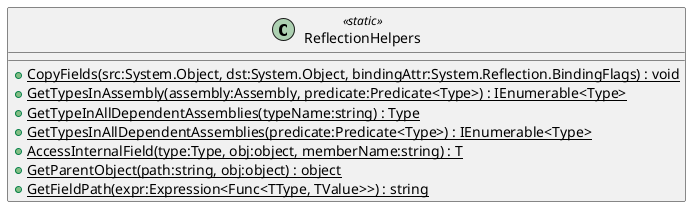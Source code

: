 @startuml
class ReflectionHelpers <<static>> {
    + {static} CopyFields(src:System.Object, dst:System.Object, bindingAttr:System.Reflection.BindingFlags) : void
    + {static} GetTypesInAssembly(assembly:Assembly, predicate:Predicate<Type>) : IEnumerable<Type>
    + {static} GetTypeInAllDependentAssemblies(typeName:string) : Type
    + {static} GetTypesInAllDependentAssemblies(predicate:Predicate<Type>) : IEnumerable<Type>
    + {static} AccessInternalField(type:Type, obj:object, memberName:string) : T
    + {static} GetParentObject(path:string, obj:object) : object
    + {static} GetFieldPath(expr:Expression<Func<TType, TValue>>) : string
}
@enduml
